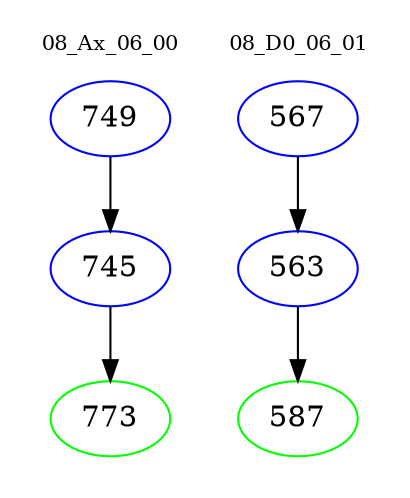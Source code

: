 digraph{
subgraph cluster_0 {
color = white
label = "08_Ax_06_00";
fontsize=10;
T0_749 [label="749", color="blue"]
T0_749 -> T0_745 [color="black"]
T0_745 [label="745", color="blue"]
T0_745 -> T0_773 [color="black"]
T0_773 [label="773", color="green"]
}
subgraph cluster_1 {
color = white
label = "08_D0_06_01";
fontsize=10;
T1_567 [label="567", color="blue"]
T1_567 -> T1_563 [color="black"]
T1_563 [label="563", color="blue"]
T1_563 -> T1_587 [color="black"]
T1_587 [label="587", color="green"]
}
}
